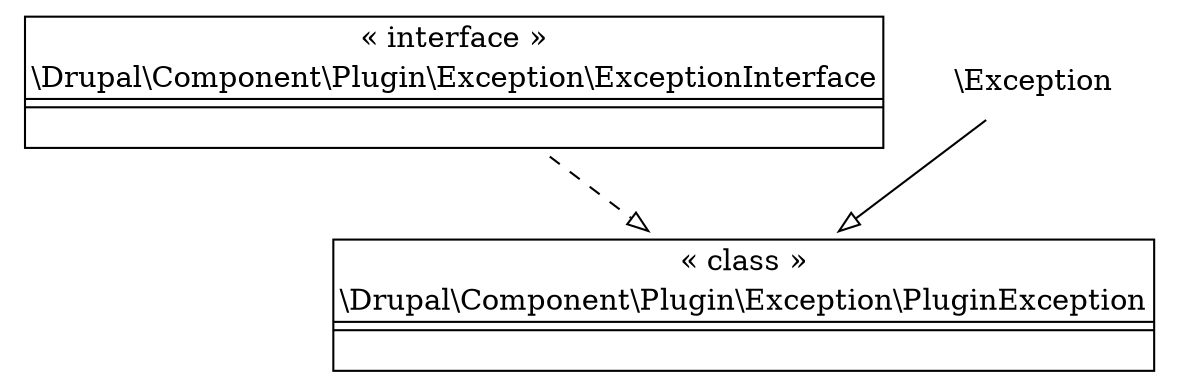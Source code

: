 digraph "Class Diagram" {
  node [shape=plaintext]
  "\\Drupal\\Component\\Plugin\\Exception\\PluginException" [
    label=<
<table border="1" cellpadding="2" cellspacing="0" cellborder="0">
<tr><td align="center">&laquo; class &raquo;</td></tr>
<tr><td align="center" title="class PluginException">\\Drupal\\Component\\Plugin\\Exception\\PluginException</td></tr><hr />
<tr><td></td></tr>
<hr />
<tr><td>&nbsp;</td></tr>
</table>
  >
  ];
  "\\Drupal\\Component\\Plugin\\Exception\\ExceptionInterface" [
    label=<
<table border="1" cellpadding="2" cellspacing="0" cellborder="0">
<tr><td align="center">&laquo; interface &raquo;</td></tr>
<tr><td align="center" title="interface ExceptionInterface">\\Drupal\\Component\\Plugin\\Exception\\ExceptionInterface</td></tr><hr />
<tr><td></td></tr>
<hr />
<tr><td>&nbsp;</td></tr>
</table>
  >
  ];
"\\Drupal\\Component\\Plugin\\Exception\\ExceptionInterface" -> "\\Drupal\\Component\\Plugin\\Exception\\PluginException" [arrowhead="empty" style="dashed"];

"\\Exception" -> "\\Drupal\\Component\\Plugin\\Exception\\PluginException" [arrowhead="empty"];

}